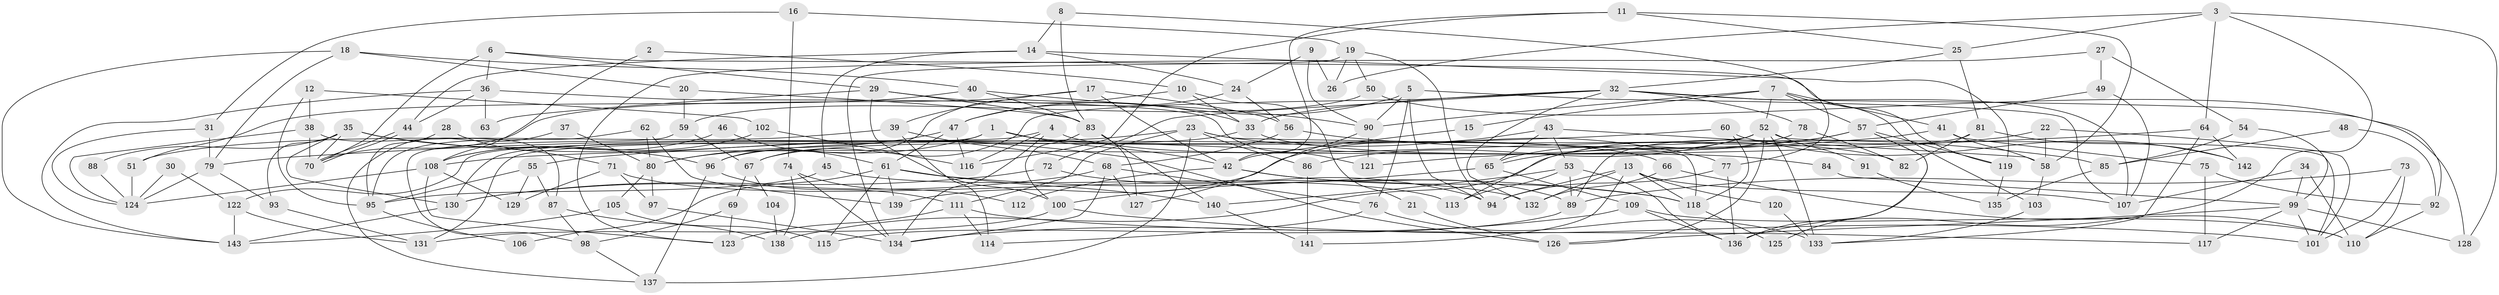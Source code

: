 // Generated by graph-tools (version 1.1) at 2025/14/03/09/25 04:14:53]
// undirected, 143 vertices, 286 edges
graph export_dot {
graph [start="1"]
  node [color=gray90,style=filled];
  1;
  2;
  3;
  4;
  5;
  6;
  7;
  8;
  9;
  10;
  11;
  12;
  13;
  14;
  15;
  16;
  17;
  18;
  19;
  20;
  21;
  22;
  23;
  24;
  25;
  26;
  27;
  28;
  29;
  30;
  31;
  32;
  33;
  34;
  35;
  36;
  37;
  38;
  39;
  40;
  41;
  42;
  43;
  44;
  45;
  46;
  47;
  48;
  49;
  50;
  51;
  52;
  53;
  54;
  55;
  56;
  57;
  58;
  59;
  60;
  61;
  62;
  63;
  64;
  65;
  66;
  67;
  68;
  69;
  70;
  71;
  72;
  73;
  74;
  75;
  76;
  77;
  78;
  79;
  80;
  81;
  82;
  83;
  84;
  85;
  86;
  87;
  88;
  89;
  90;
  91;
  92;
  93;
  94;
  95;
  96;
  97;
  98;
  99;
  100;
  101;
  102;
  103;
  104;
  105;
  106;
  107;
  108;
  109;
  110;
  111;
  112;
  113;
  114;
  115;
  116;
  117;
  118;
  119;
  120;
  121;
  122;
  123;
  124;
  125;
  126;
  127;
  128;
  129;
  130;
  131;
  132;
  133;
  134;
  135;
  136;
  137;
  138;
  139;
  140;
  141;
  142;
  143;
  1 -- 122;
  1 -- 80;
  1 -- 42;
  1 -- 66;
  2 -- 108;
  2 -- 10;
  3 -- 136;
  3 -- 64;
  3 -- 25;
  3 -- 26;
  3 -- 128;
  4 -- 130;
  4 -- 82;
  4 -- 116;
  4 -- 134;
  5 -- 94;
  5 -- 90;
  5 -- 47;
  5 -- 76;
  5 -- 107;
  6 -- 36;
  6 -- 70;
  6 -- 29;
  6 -- 119;
  7 -- 52;
  7 -- 103;
  7 -- 15;
  7 -- 41;
  7 -- 57;
  7 -- 90;
  8 -- 14;
  8 -- 83;
  8 -- 77;
  9 -- 90;
  9 -- 26;
  9 -- 24;
  10 -- 33;
  10 -- 96;
  10 -- 21;
  11 -- 116;
  11 -- 25;
  11 -- 42;
  11 -- 58;
  12 -- 38;
  12 -- 95;
  12 -- 102;
  13 -- 107;
  13 -- 141;
  13 -- 94;
  13 -- 118;
  13 -- 120;
  13 -- 132;
  14 -- 24;
  14 -- 119;
  14 -- 44;
  14 -- 45;
  15 -- 42;
  16 -- 74;
  16 -- 19;
  16 -- 31;
  17 -- 42;
  17 -- 56;
  17 -- 39;
  17 -- 70;
  18 -- 143;
  18 -- 40;
  18 -- 20;
  18 -- 79;
  19 -- 50;
  19 -- 94;
  19 -- 26;
  19 -- 134;
  20 -- 83;
  20 -- 59;
  21 -- 126;
  22 -- 58;
  22 -- 108;
  22 -- 101;
  23 -- 118;
  23 -- 96;
  23 -- 77;
  23 -- 86;
  23 -- 111;
  23 -- 137;
  24 -- 47;
  24 -- 56;
  25 -- 32;
  25 -- 81;
  27 -- 123;
  27 -- 49;
  27 -- 54;
  28 -- 71;
  28 -- 95;
  29 -- 100;
  29 -- 33;
  29 -- 63;
  29 -- 83;
  30 -- 124;
  30 -- 122;
  31 -- 79;
  31 -- 124;
  32 -- 72;
  32 -- 33;
  32 -- 67;
  32 -- 78;
  32 -- 92;
  32 -- 107;
  32 -- 132;
  33 -- 67;
  33 -- 84;
  34 -- 107;
  34 -- 110;
  34 -- 99;
  35 -- 126;
  35 -- 70;
  35 -- 88;
  35 -- 93;
  35 -- 96;
  35 -- 130;
  36 -- 44;
  36 -- 121;
  36 -- 63;
  36 -- 143;
  37 -- 137;
  37 -- 80;
  38 -- 124;
  38 -- 70;
  38 -- 87;
  39 -- 68;
  39 -- 51;
  39 -- 114;
  40 -- 90;
  40 -- 83;
  40 -- 51;
  41 -- 58;
  41 -- 55;
  41 -- 75;
  42 -- 89;
  42 -- 112;
  42 -- 118;
  43 -- 53;
  43 -- 65;
  43 -- 58;
  43 -- 139;
  44 -- 70;
  44 -- 70;
  45 -- 132;
  45 -- 95;
  46 -- 61;
  46 -- 108;
  47 -- 80;
  47 -- 61;
  47 -- 116;
  48 -- 92;
  48 -- 85;
  49 -- 57;
  49 -- 107;
  50 -- 59;
  50 -- 128;
  51 -- 124;
  52 -- 131;
  52 -- 65;
  52 -- 86;
  52 -- 91;
  52 -- 101;
  52 -- 126;
  52 -- 133;
  53 -- 136;
  53 -- 140;
  53 -- 89;
  53 -- 113;
  54 -- 99;
  54 -- 85;
  55 -- 87;
  55 -- 95;
  55 -- 129;
  56 -- 68;
  56 -- 85;
  57 -- 136;
  57 -- 65;
  57 -- 119;
  57 -- 125;
  57 -- 138;
  58 -- 103;
  59 -- 67;
  59 -- 98;
  60 -- 79;
  60 -- 118;
  60 -- 142;
  61 -- 118;
  61 -- 106;
  61 -- 115;
  61 -- 139;
  61 -- 140;
  62 -- 139;
  62 -- 95;
  62 -- 80;
  64 -- 142;
  64 -- 133;
  64 -- 121;
  65 -- 109;
  65 -- 100;
  66 -- 132;
  66 -- 110;
  67 -- 69;
  67 -- 104;
  68 -- 134;
  68 -- 76;
  68 -- 127;
  68 -- 130;
  69 -- 123;
  69 -- 98;
  71 -- 97;
  71 -- 129;
  71 -- 113;
  72 -- 94;
  72 -- 130;
  73 -- 101;
  73 -- 89;
  73 -- 110;
  74 -- 138;
  74 -- 134;
  74 -- 112;
  75 -- 92;
  75 -- 117;
  76 -- 114;
  76 -- 133;
  77 -- 94;
  77 -- 136;
  78 -- 113;
  78 -- 82;
  79 -- 124;
  79 -- 93;
  80 -- 105;
  80 -- 97;
  81 -- 89;
  81 -- 82;
  81 -- 142;
  83 -- 100;
  83 -- 127;
  83 -- 140;
  84 -- 99;
  85 -- 135;
  86 -- 141;
  87 -- 98;
  87 -- 138;
  88 -- 124;
  89 -- 115;
  90 -- 127;
  90 -- 121;
  91 -- 135;
  92 -- 110;
  93 -- 131;
  95 -- 106;
  96 -- 111;
  96 -- 137;
  97 -- 134;
  98 -- 137;
  99 -- 101;
  99 -- 117;
  99 -- 126;
  99 -- 128;
  100 -- 101;
  100 -- 131;
  102 -- 116;
  102 -- 108;
  103 -- 133;
  104 -- 138;
  105 -- 115;
  105 -- 143;
  108 -- 124;
  108 -- 123;
  108 -- 129;
  109 -- 134;
  109 -- 110;
  109 -- 136;
  111 -- 117;
  111 -- 114;
  111 -- 123;
  118 -- 125;
  119 -- 135;
  120 -- 133;
  122 -- 143;
  122 -- 131;
  130 -- 143;
  140 -- 141;
}
